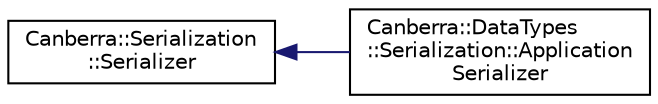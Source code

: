 digraph "Graphical Class Hierarchy"
{
  edge [fontname="Helvetica",fontsize="10",labelfontname="Helvetica",labelfontsize="10"];
  node [fontname="Helvetica",fontsize="10",shape=record];
  rankdir="LR";
  Node0 [label="Canberra::Serialization\l::Serializer",height=0.2,width=0.4,color="black", fillcolor="white", style="filled",URL="$df/d97/class_canberra_1_1_serialization_1_1_serializer.html"];
  Node0 -> Node1 [dir="back",color="midnightblue",fontsize="10",style="solid",fontname="Helvetica"];
  Node1 [label="Canberra::DataTypes\l::Serialization::Application\lSerializer",height=0.2,width=0.4,color="black", fillcolor="white", style="filled",URL="$da/dbc/class_canberra_1_1_data_types_1_1_serialization_1_1_application_serializer.html"];
}
